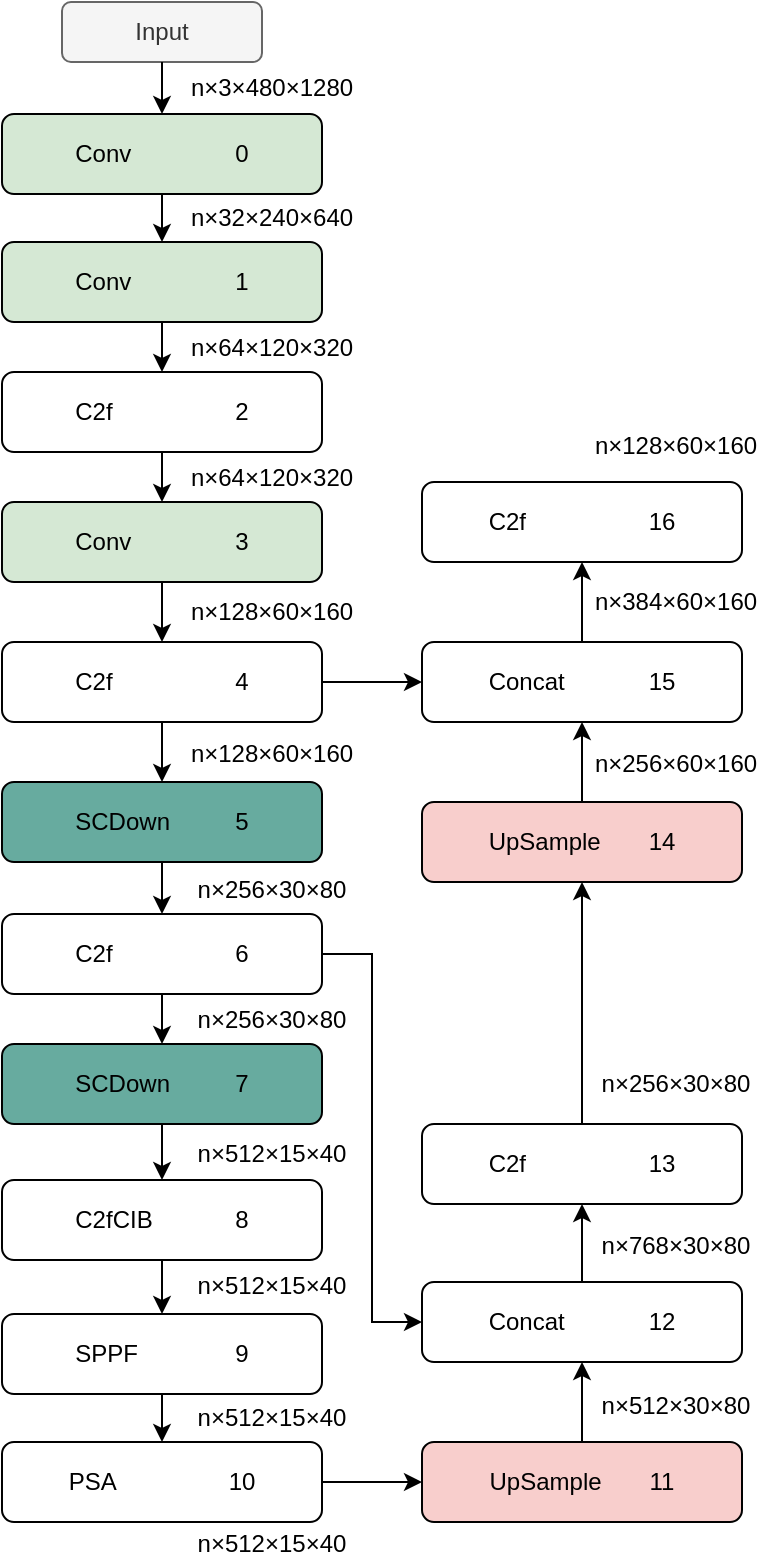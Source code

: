 <mxfile version="24.7.1" type="github">
  <diagram name="第 1 页" id="5r2KXyo5y4oEEhp4YL8M">
    <mxGraphModel dx="1155" dy="633" grid="1" gridSize="10" guides="1" tooltips="1" connect="1" arrows="1" fold="1" page="0" pageScale="1" pageWidth="827" pageHeight="1169" math="0" shadow="0">
      <root>
        <mxCell id="0" />
        <mxCell id="1" parent="0" />
        <mxCell id="UFTgc7erwkiUBQOWYtQ9-1" value="Conv&lt;span style=&quot;white-space: pre;&quot;&gt;&#x9;&lt;/span&gt;&lt;span style=&quot;white-space: pre;&quot;&gt;&#x9;&lt;/span&gt;0" style="rounded=1;whiteSpace=wrap;html=1;fillColor=#d5e8d4;strokeColor=#000000;fontFamily=Helvetica;" vertex="1" parent="1">
          <mxGeometry x="50" y="146" width="160" height="40" as="geometry" />
        </mxCell>
        <mxCell id="UFTgc7erwkiUBQOWYtQ9-2" value="Conv&lt;span style=&quot;white-space: pre;&quot;&gt;&#x9;&lt;/span&gt;&lt;span style=&quot;white-space: pre;&quot;&gt;&#x9;&lt;/span&gt;1" style="rounded=1;whiteSpace=wrap;html=1;fillColor=#d5e8d4;strokeColor=#000000;fontFamily=Helvetica;" vertex="1" parent="1">
          <mxGeometry x="50" y="210" width="160" height="40" as="geometry" />
        </mxCell>
        <mxCell id="UFTgc7erwkiUBQOWYtQ9-3" value="C2f&lt;span style=&quot;white-space: pre;&quot;&gt;&#x9;&lt;/span&gt;&lt;span style=&quot;white-space: pre;&quot;&gt;&#x9;&lt;/span&gt;&lt;span style=&quot;white-space: pre;&quot;&gt;&#x9;&lt;/span&gt;2" style="rounded=1;whiteSpace=wrap;html=1;fontFamily=Helvetica;" vertex="1" parent="1">
          <mxGeometry x="50" y="275" width="160" height="40" as="geometry" />
        </mxCell>
        <mxCell id="UFTgc7erwkiUBQOWYtQ9-4" value="" style="endArrow=classic;html=1;rounded=0;exitX=0.5;exitY=1;exitDx=0;exitDy=0;entryX=0.5;entryY=0;entryDx=0;entryDy=0;fontFamily=Helvetica;" edge="1" parent="1" source="UFTgc7erwkiUBQOWYtQ9-1" target="UFTgc7erwkiUBQOWYtQ9-2">
          <mxGeometry width="50" height="50" relative="1" as="geometry">
            <mxPoint x="300" y="280" as="sourcePoint" />
            <mxPoint x="350" y="230" as="targetPoint" />
          </mxGeometry>
        </mxCell>
        <mxCell id="UFTgc7erwkiUBQOWYtQ9-5" value="" style="endArrow=classic;html=1;rounded=0;exitX=0.5;exitY=1;exitDx=0;exitDy=0;entryX=0.5;entryY=0;entryDx=0;entryDy=0;fontFamily=Helvetica;" edge="1" parent="1" source="UFTgc7erwkiUBQOWYtQ9-2" target="UFTgc7erwkiUBQOWYtQ9-3">
          <mxGeometry width="50" height="50" relative="1" as="geometry">
            <mxPoint x="129.76" y="280" as="sourcePoint" />
            <mxPoint x="150" y="300" as="targetPoint" />
          </mxGeometry>
        </mxCell>
        <mxCell id="UFTgc7erwkiUBQOWYtQ9-7" value="n×32×240×640" style="text;html=1;align=center;verticalAlign=middle;whiteSpace=wrap;rounded=0;fontFamily=Helvetica;" vertex="1" parent="1">
          <mxGeometry x="140" y="188" width="90" height="20" as="geometry" />
        </mxCell>
        <mxCell id="UFTgc7erwkiUBQOWYtQ9-8" value="n×64×120×320" style="text;html=1;align=center;verticalAlign=middle;whiteSpace=wrap;rounded=0;fontFamily=Helvetica;" vertex="1" parent="1">
          <mxGeometry x="140" y="253" width="90" height="20" as="geometry" />
        </mxCell>
        <mxCell id="UFTgc7erwkiUBQOWYtQ9-9" value="n×3×480×1280" style="text;html=1;align=center;verticalAlign=middle;whiteSpace=wrap;rounded=0;fontFamily=Helvetica;" vertex="1" parent="1">
          <mxGeometry x="140" y="123" width="90" height="20" as="geometry" />
        </mxCell>
        <mxCell id="UFTgc7erwkiUBQOWYtQ9-10" value="Input" style="rounded=1;whiteSpace=wrap;html=1;fontFamily=Helvetica;fillColor=#f5f5f5;fontColor=#333333;strokeColor=#666666;" vertex="1" parent="1">
          <mxGeometry x="80" y="90" width="100" height="30" as="geometry" />
        </mxCell>
        <mxCell id="UFTgc7erwkiUBQOWYtQ9-11" value="" style="endArrow=classic;html=1;rounded=0;exitX=0.5;exitY=1;exitDx=0;exitDy=0;entryX=0.5;entryY=0;entryDx=0;entryDy=0;fontFamily=Helvetica;" edge="1" parent="1" source="UFTgc7erwkiUBQOWYtQ9-10" target="UFTgc7erwkiUBQOWYtQ9-1">
          <mxGeometry width="50" height="50" relative="1" as="geometry">
            <mxPoint x="49.43" y="100" as="sourcePoint" />
            <mxPoint x="49.43" y="140" as="targetPoint" />
          </mxGeometry>
        </mxCell>
        <mxCell id="UFTgc7erwkiUBQOWYtQ9-20" value="" style="edgeStyle=orthogonalEdgeStyle;rounded=0;orthogonalLoop=1;jettySize=auto;html=1;fontFamily=Helvetica;" edge="1" parent="1" source="UFTgc7erwkiUBQOWYtQ9-12" target="UFTgc7erwkiUBQOWYtQ9-19">
          <mxGeometry relative="1" as="geometry" />
        </mxCell>
        <mxCell id="UFTgc7erwkiUBQOWYtQ9-12" value="Conv&lt;span style=&quot;white-space: pre;&quot;&gt;&#x9;&lt;/span&gt;&lt;span style=&quot;white-space: pre;&quot;&gt;&#x9;&lt;/span&gt;3" style="rounded=1;whiteSpace=wrap;html=1;fillColor=#d5e8d4;strokeColor=#000000;fontFamily=Helvetica;" vertex="1" parent="1">
          <mxGeometry x="50" y="340" width="160" height="40" as="geometry" />
        </mxCell>
        <mxCell id="UFTgc7erwkiUBQOWYtQ9-13" value="" style="endArrow=classic;html=1;rounded=0;exitX=0.5;exitY=1;exitDx=0;exitDy=0;entryX=0.5;entryY=0;entryDx=0;entryDy=0;fontFamily=Helvetica;" edge="1" parent="1" source="UFTgc7erwkiUBQOWYtQ9-3" target="UFTgc7erwkiUBQOWYtQ9-12">
          <mxGeometry width="50" height="50" relative="1" as="geometry">
            <mxPoint x="129.71" y="340" as="sourcePoint" />
            <mxPoint x="130" y="370" as="targetPoint" />
          </mxGeometry>
        </mxCell>
        <mxCell id="UFTgc7erwkiUBQOWYtQ9-14" value="n×64×120×320" style="text;html=1;align=center;verticalAlign=middle;whiteSpace=wrap;rounded=0;fontFamily=Helvetica;" vertex="1" parent="1">
          <mxGeometry x="140" y="318" width="90" height="20" as="geometry" />
        </mxCell>
        <mxCell id="UFTgc7erwkiUBQOWYtQ9-22" value="" style="edgeStyle=orthogonalEdgeStyle;rounded=0;orthogonalLoop=1;jettySize=auto;html=1;fontFamily=Helvetica;" edge="1" parent="1" source="UFTgc7erwkiUBQOWYtQ9-19" target="UFTgc7erwkiUBQOWYtQ9-21">
          <mxGeometry relative="1" as="geometry" />
        </mxCell>
        <mxCell id="UFTgc7erwkiUBQOWYtQ9-60" style="edgeStyle=orthogonalEdgeStyle;rounded=0;orthogonalLoop=1;jettySize=auto;html=1;exitX=1;exitY=0.5;exitDx=0;exitDy=0;entryX=0;entryY=0.5;entryDx=0;entryDy=0;" edge="1" parent="1" source="UFTgc7erwkiUBQOWYtQ9-19" target="UFTgc7erwkiUBQOWYtQ9-48">
          <mxGeometry relative="1" as="geometry" />
        </mxCell>
        <mxCell id="UFTgc7erwkiUBQOWYtQ9-19" value="C2f&lt;span style=&quot;white-space: pre;&quot;&gt;&#x9;&lt;/span&gt;&lt;span style=&quot;white-space: pre;&quot;&gt;&#x9;&lt;/span&gt;&lt;span style=&quot;white-space: pre;&quot;&gt;&#x9;&lt;/span&gt;4" style="rounded=1;whiteSpace=wrap;html=1;fontFamily=Helvetica;" vertex="1" parent="1">
          <mxGeometry x="50" y="410" width="160" height="40" as="geometry" />
        </mxCell>
        <mxCell id="UFTgc7erwkiUBQOWYtQ9-24" value="" style="edgeStyle=orthogonalEdgeStyle;rounded=0;orthogonalLoop=1;jettySize=auto;html=1;fontFamily=Helvetica;" edge="1" parent="1" source="UFTgc7erwkiUBQOWYtQ9-21" target="UFTgc7erwkiUBQOWYtQ9-23">
          <mxGeometry relative="1" as="geometry" />
        </mxCell>
        <mxCell id="UFTgc7erwkiUBQOWYtQ9-21" value="SCDown&lt;span style=&quot;white-space: pre;&quot;&gt;&#x9;&lt;/span&gt;&lt;span style=&quot;white-space: pre;&quot;&gt;&#x9;&lt;/span&gt;5" style="rounded=1;whiteSpace=wrap;html=1;fillColor=#67AB9F;strokeColor=#000000;fontFamily=Helvetica;" vertex="1" parent="1">
          <mxGeometry x="50" y="480" width="160" height="40" as="geometry" />
        </mxCell>
        <mxCell id="UFTgc7erwkiUBQOWYtQ9-29" value="" style="edgeStyle=orthogonalEdgeStyle;rounded=0;orthogonalLoop=1;jettySize=auto;html=1;fontFamily=Helvetica;" edge="1" parent="1" source="UFTgc7erwkiUBQOWYtQ9-23" target="UFTgc7erwkiUBQOWYtQ9-28">
          <mxGeometry relative="1" as="geometry" />
        </mxCell>
        <mxCell id="UFTgc7erwkiUBQOWYtQ9-53" style="edgeStyle=orthogonalEdgeStyle;rounded=0;orthogonalLoop=1;jettySize=auto;html=1;exitX=1;exitY=0.5;exitDx=0;exitDy=0;entryX=0;entryY=0.5;entryDx=0;entryDy=0;" edge="1" parent="1" source="UFTgc7erwkiUBQOWYtQ9-23" target="UFTgc7erwkiUBQOWYtQ9-45">
          <mxGeometry relative="1" as="geometry" />
        </mxCell>
        <mxCell id="UFTgc7erwkiUBQOWYtQ9-23" value="C2f&lt;span style=&quot;white-space: pre;&quot;&gt;&#x9;&lt;/span&gt;&lt;span style=&quot;white-space: pre;&quot;&gt;&#x9;&lt;/span&gt;&lt;span style=&quot;white-space: pre;&quot;&gt;&#x9;&lt;/span&gt;6" style="rounded=1;whiteSpace=wrap;html=1;fontFamily=Helvetica;" vertex="1" parent="1">
          <mxGeometry x="50" y="546" width="160" height="40" as="geometry" />
        </mxCell>
        <mxCell id="UFTgc7erwkiUBQOWYtQ9-25" value="n×128×60×160" style="text;html=1;align=center;verticalAlign=middle;whiteSpace=wrap;rounded=0;fontFamily=Helvetica;" vertex="1" parent="1">
          <mxGeometry x="140" y="385" width="90" height="20" as="geometry" />
        </mxCell>
        <mxCell id="UFTgc7erwkiUBQOWYtQ9-26" value="n×128×60×160" style="text;html=1;align=center;verticalAlign=middle;whiteSpace=wrap;rounded=0;fontFamily=Helvetica;" vertex="1" parent="1">
          <mxGeometry x="140" y="456" width="90" height="20" as="geometry" />
        </mxCell>
        <mxCell id="UFTgc7erwkiUBQOWYtQ9-27" value="n×256×30×80" style="text;html=1;align=center;verticalAlign=middle;whiteSpace=wrap;rounded=0;fontFamily=Helvetica;" vertex="1" parent="1">
          <mxGeometry x="140" y="524" width="90" height="20" as="geometry" />
        </mxCell>
        <mxCell id="UFTgc7erwkiUBQOWYtQ9-31" value="" style="edgeStyle=orthogonalEdgeStyle;rounded=0;orthogonalLoop=1;jettySize=auto;html=1;fontFamily=Helvetica;" edge="1" parent="1" source="UFTgc7erwkiUBQOWYtQ9-28" target="UFTgc7erwkiUBQOWYtQ9-30">
          <mxGeometry relative="1" as="geometry" />
        </mxCell>
        <mxCell id="UFTgc7erwkiUBQOWYtQ9-28" value="SCDown&lt;span style=&quot;white-space: pre;&quot;&gt;&#x9;&lt;/span&gt;&lt;span style=&quot;white-space: pre;&quot;&gt;&#x9;&lt;/span&gt;7" style="rounded=1;whiteSpace=wrap;html=1;fontFamily=Helvetica;fillColor=#67AB9F;strokeColor=#000000;" vertex="1" parent="1">
          <mxGeometry x="50" y="611" width="160" height="40" as="geometry" />
        </mxCell>
        <mxCell id="UFTgc7erwkiUBQOWYtQ9-33" value="" style="edgeStyle=orthogonalEdgeStyle;rounded=0;orthogonalLoop=1;jettySize=auto;html=1;fontFamily=Helvetica;" edge="1" parent="1" source="UFTgc7erwkiUBQOWYtQ9-30" target="UFTgc7erwkiUBQOWYtQ9-32">
          <mxGeometry relative="1" as="geometry" />
        </mxCell>
        <mxCell id="UFTgc7erwkiUBQOWYtQ9-30" value="C2fCIB&lt;span style=&quot;white-space: pre;&quot;&gt;&#x9;&lt;/span&gt;&lt;span style=&quot;white-space: pre;&quot;&gt;&#x9;&lt;/span&gt;8" style="rounded=1;whiteSpace=wrap;html=1;fontFamily=Helvetica;" vertex="1" parent="1">
          <mxGeometry x="50" y="679" width="160" height="40" as="geometry" />
        </mxCell>
        <mxCell id="UFTgc7erwkiUBQOWYtQ9-38" value="" style="edgeStyle=orthogonalEdgeStyle;rounded=0;orthogonalLoop=1;jettySize=auto;html=1;" edge="1" parent="1" source="UFTgc7erwkiUBQOWYtQ9-32" target="UFTgc7erwkiUBQOWYtQ9-37">
          <mxGeometry relative="1" as="geometry" />
        </mxCell>
        <mxCell id="UFTgc7erwkiUBQOWYtQ9-32" value="SPPF&lt;span style=&quot;white-space: pre;&quot;&gt;&#x9;&lt;/span&gt;&lt;span style=&quot;white-space: pre;&quot;&gt;&#x9;&lt;/span&gt;9" style="rounded=1;whiteSpace=wrap;html=1;fontFamily=Helvetica;" vertex="1" parent="1">
          <mxGeometry x="50" y="746" width="160" height="40" as="geometry" />
        </mxCell>
        <mxCell id="UFTgc7erwkiUBQOWYtQ9-34" value="n×256×30×80" style="text;html=1;align=center;verticalAlign=middle;whiteSpace=wrap;rounded=0;fontFamily=Helvetica;" vertex="1" parent="1">
          <mxGeometry x="140" y="589" width="90" height="20" as="geometry" />
        </mxCell>
        <mxCell id="UFTgc7erwkiUBQOWYtQ9-35" value="n×512×15×40" style="text;html=1;align=center;verticalAlign=middle;whiteSpace=wrap;rounded=0;fontFamily=Helvetica;" vertex="1" parent="1">
          <mxGeometry x="140" y="656" width="90" height="20" as="geometry" />
        </mxCell>
        <mxCell id="UFTgc7erwkiUBQOWYtQ9-36" value="n×512×15×40" style="text;html=1;align=center;verticalAlign=middle;whiteSpace=wrap;rounded=0;fontFamily=Helvetica;" vertex="1" parent="1">
          <mxGeometry x="140" y="722" width="90" height="20" as="geometry" />
        </mxCell>
        <mxCell id="UFTgc7erwkiUBQOWYtQ9-43" style="edgeStyle=orthogonalEdgeStyle;rounded=0;orthogonalLoop=1;jettySize=auto;html=1;exitX=1;exitY=0.5;exitDx=0;exitDy=0;entryX=0;entryY=0.5;entryDx=0;entryDy=0;" edge="1" parent="1" source="UFTgc7erwkiUBQOWYtQ9-37" target="UFTgc7erwkiUBQOWYtQ9-42">
          <mxGeometry relative="1" as="geometry" />
        </mxCell>
        <mxCell id="UFTgc7erwkiUBQOWYtQ9-37" value="PSA&lt;span style=&quot;white-space: pre;&quot;&gt;&#x9;&lt;/span&gt;&lt;span style=&quot;white-space: pre;&quot;&gt;&#x9;&lt;/span&gt;&lt;span style=&quot;white-space: pre;&quot;&gt;&#x9;&lt;/span&gt;10" style="rounded=1;whiteSpace=wrap;html=1;fontFamily=Helvetica;" vertex="1" parent="1">
          <mxGeometry x="50" y="810" width="160" height="40" as="geometry" />
        </mxCell>
        <mxCell id="UFTgc7erwkiUBQOWYtQ9-40" value="n×512×15×40" style="text;html=1;align=center;verticalAlign=middle;whiteSpace=wrap;rounded=0;fontFamily=Helvetica;" vertex="1" parent="1">
          <mxGeometry x="140" y="788" width="90" height="20" as="geometry" />
        </mxCell>
        <mxCell id="UFTgc7erwkiUBQOWYtQ9-41" value="n×512×15×40" style="text;html=1;align=center;verticalAlign=middle;whiteSpace=wrap;rounded=0;fontFamily=Helvetica;" vertex="1" parent="1">
          <mxGeometry x="140" y="851" width="90" height="20" as="geometry" />
        </mxCell>
        <mxCell id="UFTgc7erwkiUBQOWYtQ9-51" style="edgeStyle=orthogonalEdgeStyle;rounded=0;orthogonalLoop=1;jettySize=auto;html=1;exitX=0.5;exitY=0;exitDx=0;exitDy=0;entryX=0.5;entryY=1;entryDx=0;entryDy=0;" edge="1" parent="1" source="UFTgc7erwkiUBQOWYtQ9-42" target="UFTgc7erwkiUBQOWYtQ9-45">
          <mxGeometry relative="1" as="geometry" />
        </mxCell>
        <mxCell id="UFTgc7erwkiUBQOWYtQ9-42" value="UpSample&lt;span style=&quot;white-space: pre;&quot;&gt;&#x9;&lt;/span&gt;11" style="rounded=1;whiteSpace=wrap;html=1;fontFamily=Helvetica;fillColor=#f8cecc;strokeColor=#000000;" vertex="1" parent="1">
          <mxGeometry x="260" y="810" width="160" height="40" as="geometry" />
        </mxCell>
        <mxCell id="UFTgc7erwkiUBQOWYtQ9-54" style="edgeStyle=orthogonalEdgeStyle;rounded=0;orthogonalLoop=1;jettySize=auto;html=1;exitX=0.5;exitY=0;exitDx=0;exitDy=0;entryX=0.5;entryY=1;entryDx=0;entryDy=0;" edge="1" parent="1" source="UFTgc7erwkiUBQOWYtQ9-44" target="UFTgc7erwkiUBQOWYtQ9-46">
          <mxGeometry relative="1" as="geometry" />
        </mxCell>
        <mxCell id="UFTgc7erwkiUBQOWYtQ9-44" value="&lt;span style=&quot;white-space: pre;&quot;&gt;&lt;span style=&quot;white-space: pre;&quot;&gt;C&lt;/span&gt;2f&lt;span style=&quot;white-space: pre;&quot;&gt;&#x9;&lt;/span&gt;&lt;span style=&quot;white-space: pre;&quot;&gt;&#x9;&lt;/span&gt;&#x9;&lt;/span&gt;13" style="rounded=1;whiteSpace=wrap;html=1;fontFamily=Helvetica;" vertex="1" parent="1">
          <mxGeometry x="260" y="651" width="160" height="40" as="geometry" />
        </mxCell>
        <mxCell id="UFTgc7erwkiUBQOWYtQ9-52" style="edgeStyle=orthogonalEdgeStyle;rounded=0;orthogonalLoop=1;jettySize=auto;html=1;exitX=0.5;exitY=0;exitDx=0;exitDy=0;entryX=0.5;entryY=1;entryDx=0;entryDy=0;" edge="1" parent="1" source="UFTgc7erwkiUBQOWYtQ9-45" target="UFTgc7erwkiUBQOWYtQ9-44">
          <mxGeometry relative="1" as="geometry" />
        </mxCell>
        <mxCell id="UFTgc7erwkiUBQOWYtQ9-45" value="Concat&lt;span style=&quot;white-space: pre;&quot;&gt;&#x9;&lt;/span&gt;&lt;span style=&quot;white-space: pre;&quot;&gt;&#x9;&lt;/span&gt;12" style="rounded=1;whiteSpace=wrap;html=1;fontFamily=Helvetica;" vertex="1" parent="1">
          <mxGeometry x="260" y="730" width="160" height="40" as="geometry" />
        </mxCell>
        <mxCell id="UFTgc7erwkiUBQOWYtQ9-49" style="edgeStyle=orthogonalEdgeStyle;rounded=0;orthogonalLoop=1;jettySize=auto;html=1;exitX=0.5;exitY=0;exitDx=0;exitDy=0;entryX=0.5;entryY=1;entryDx=0;entryDy=0;" edge="1" parent="1" source="UFTgc7erwkiUBQOWYtQ9-46" target="UFTgc7erwkiUBQOWYtQ9-48">
          <mxGeometry relative="1" as="geometry" />
        </mxCell>
        <mxCell id="UFTgc7erwkiUBQOWYtQ9-46" value="UpSample&lt;span style=&quot;white-space: pre;&quot;&gt;&#x9;&lt;/span&gt;14" style="rounded=1;whiteSpace=wrap;html=1;fontFamily=Helvetica;fillColor=#f8cecc;strokeColor=#000000;" vertex="1" parent="1">
          <mxGeometry x="260" y="490" width="160" height="40" as="geometry" />
        </mxCell>
        <mxCell id="UFTgc7erwkiUBQOWYtQ9-47" value="&lt;span style=&quot;white-space: pre;&quot;&gt;&lt;span style=&quot;white-space: pre;&quot;&gt;C&lt;/span&gt;2f&lt;span style=&quot;white-space: pre;&quot;&gt;&#x9;&lt;/span&gt;&lt;span style=&quot;white-space: pre;&quot;&gt;&#x9;&lt;/span&gt;&#x9;&lt;/span&gt;16" style="rounded=1;whiteSpace=wrap;html=1;fontFamily=Helvetica;" vertex="1" parent="1">
          <mxGeometry x="260" y="330" width="160" height="40" as="geometry" />
        </mxCell>
        <mxCell id="UFTgc7erwkiUBQOWYtQ9-50" style="edgeStyle=orthogonalEdgeStyle;rounded=0;orthogonalLoop=1;jettySize=auto;html=1;exitX=0.5;exitY=0;exitDx=0;exitDy=0;entryX=0.5;entryY=1;entryDx=0;entryDy=0;" edge="1" parent="1" source="UFTgc7erwkiUBQOWYtQ9-48" target="UFTgc7erwkiUBQOWYtQ9-47">
          <mxGeometry relative="1" as="geometry" />
        </mxCell>
        <mxCell id="UFTgc7erwkiUBQOWYtQ9-48" value="Concat&lt;span style=&quot;white-space: pre;&quot;&gt;&#x9;&lt;/span&gt;&lt;span style=&quot;white-space: pre;&quot;&gt;&#x9;&lt;/span&gt;15" style="rounded=1;whiteSpace=wrap;html=1;fontFamily=Helvetica;" vertex="1" parent="1">
          <mxGeometry x="260" y="410" width="160" height="40" as="geometry" />
        </mxCell>
        <mxCell id="UFTgc7erwkiUBQOWYtQ9-55" value="n×512×30×80" style="text;html=1;align=center;verticalAlign=middle;whiteSpace=wrap;rounded=0;fontFamily=Helvetica;" vertex="1" parent="1">
          <mxGeometry x="342" y="782" width="90" height="20" as="geometry" />
        </mxCell>
        <mxCell id="UFTgc7erwkiUBQOWYtQ9-56" value="n×768×30×80" style="text;html=1;align=center;verticalAlign=middle;whiteSpace=wrap;rounded=0;fontFamily=Helvetica;" vertex="1" parent="1">
          <mxGeometry x="342" y="702" width="90" height="20" as="geometry" />
        </mxCell>
        <mxCell id="UFTgc7erwkiUBQOWYtQ9-57" value="n×256×30×80" style="text;html=1;align=center;verticalAlign=middle;whiteSpace=wrap;rounded=0;fontFamily=Helvetica;" vertex="1" parent="1">
          <mxGeometry x="342" y="621" width="90" height="20" as="geometry" />
        </mxCell>
        <mxCell id="UFTgc7erwkiUBQOWYtQ9-58" value="n×256×60×160" style="text;html=1;align=center;verticalAlign=middle;whiteSpace=wrap;rounded=0;fontFamily=Helvetica;" vertex="1" parent="1">
          <mxGeometry x="342" y="461" width="90" height="20" as="geometry" />
        </mxCell>
        <mxCell id="UFTgc7erwkiUBQOWYtQ9-59" value="n×384×60×160" style="text;html=1;align=center;verticalAlign=middle;whiteSpace=wrap;rounded=0;fontFamily=Helvetica;" vertex="1" parent="1">
          <mxGeometry x="342" y="380" width="90" height="20" as="geometry" />
        </mxCell>
        <mxCell id="UFTgc7erwkiUBQOWYtQ9-61" value="n×128×60×160" style="text;html=1;align=center;verticalAlign=middle;whiteSpace=wrap;rounded=0;fontFamily=Helvetica;" vertex="1" parent="1">
          <mxGeometry x="342" y="302" width="90" height="20" as="geometry" />
        </mxCell>
      </root>
    </mxGraphModel>
  </diagram>
</mxfile>
